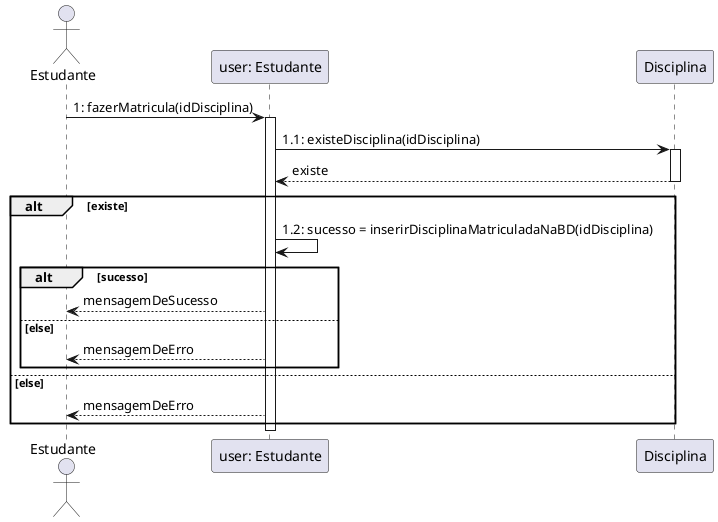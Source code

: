 @startuml fazer_matricula
actor Estudante
Estudante->"user: Estudante": 1: fazerMatricula(idDisciplina)
activate "user: Estudante"
"user: Estudante"->Disciplina: 1.1: existeDisciplina(idDisciplina)
activate "Disciplina"
Disciplina-->"user: Estudante": existe 
deactivate "Disciplina"
alt existe
"user: Estudante"->"user: Estudante": 1.2: sucesso = inserirDisciplinaMatriculadaNaBD(idDisciplina)
alt sucesso
"user: Estudante"-->Estudante: mensagemDeSucesso
else else
"user: Estudante"-->Estudante: mensagemDeErro
end
else else
"user: Estudante"-->Estudante: mensagemDeErro
end
deactivate "user: Estudante"
@enduml